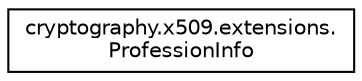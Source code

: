 digraph "Graphical Class Hierarchy"
{
 // LATEX_PDF_SIZE
  edge [fontname="Helvetica",fontsize="10",labelfontname="Helvetica",labelfontsize="10"];
  node [fontname="Helvetica",fontsize="10",shape=record];
  rankdir="LR";
  Node0 [label="cryptography.x509.extensions.\lProfessionInfo",height=0.2,width=0.4,color="black", fillcolor="white", style="filled",URL="$classcryptography_1_1x509_1_1extensions_1_1ProfessionInfo.html",tooltip=" "];
}
